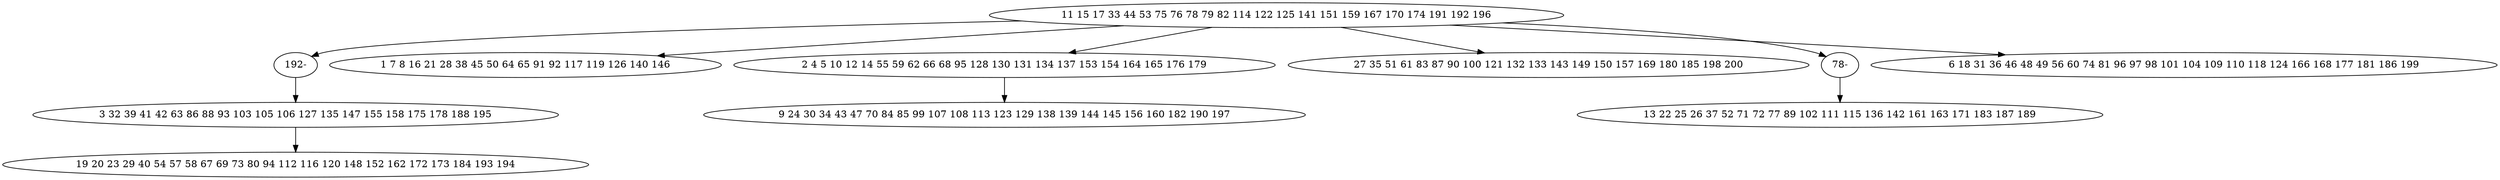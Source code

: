 digraph true_tree {
	"0" -> "9"
	"0" -> "2"
	"0" -> "3"
	"1" -> "4"
	"0" -> "5"
	"0" -> "10"
	"0" -> "7"
	"3" -> "8"
	"9" -> "1"
	"10" -> "6"
	"0" [label="11 15 17 33 44 53 75 76 78 79 82 114 122 125 141 151 159 167 170 174 191 192 196"];
	"1" [label="3 32 39 41 42 63 86 88 93 103 105 106 127 135 147 155 158 175 178 188 195"];
	"2" [label="1 7 8 16 21 28 38 45 50 64 65 91 92 117 119 126 140 146"];
	"3" [label="2 4 5 10 12 14 55 59 62 66 68 95 128 130 131 134 137 153 154 164 165 176 179"];
	"4" [label="19 20 23 29 40 54 57 58 67 69 73 80 94 112 116 120 148 152 162 172 173 184 193 194"];
	"5" [label="27 35 51 61 83 87 90 100 121 132 133 143 149 150 157 169 180 185 198 200"];
	"6" [label="13 22 25 26 37 52 71 72 77 89 102 111 115 136 142 161 163 171 183 187 189"];
	"7" [label="6 18 31 36 46 48 49 56 60 74 81 96 97 98 101 104 109 110 118 124 166 168 177 181 186 199"];
	"8" [label="9 24 30 34 43 47 70 84 85 99 107 108 113 123 129 138 139 144 145 156 160 182 190 197"];
	"9" [label="192-"];
	"10" [label="78-"];
}
